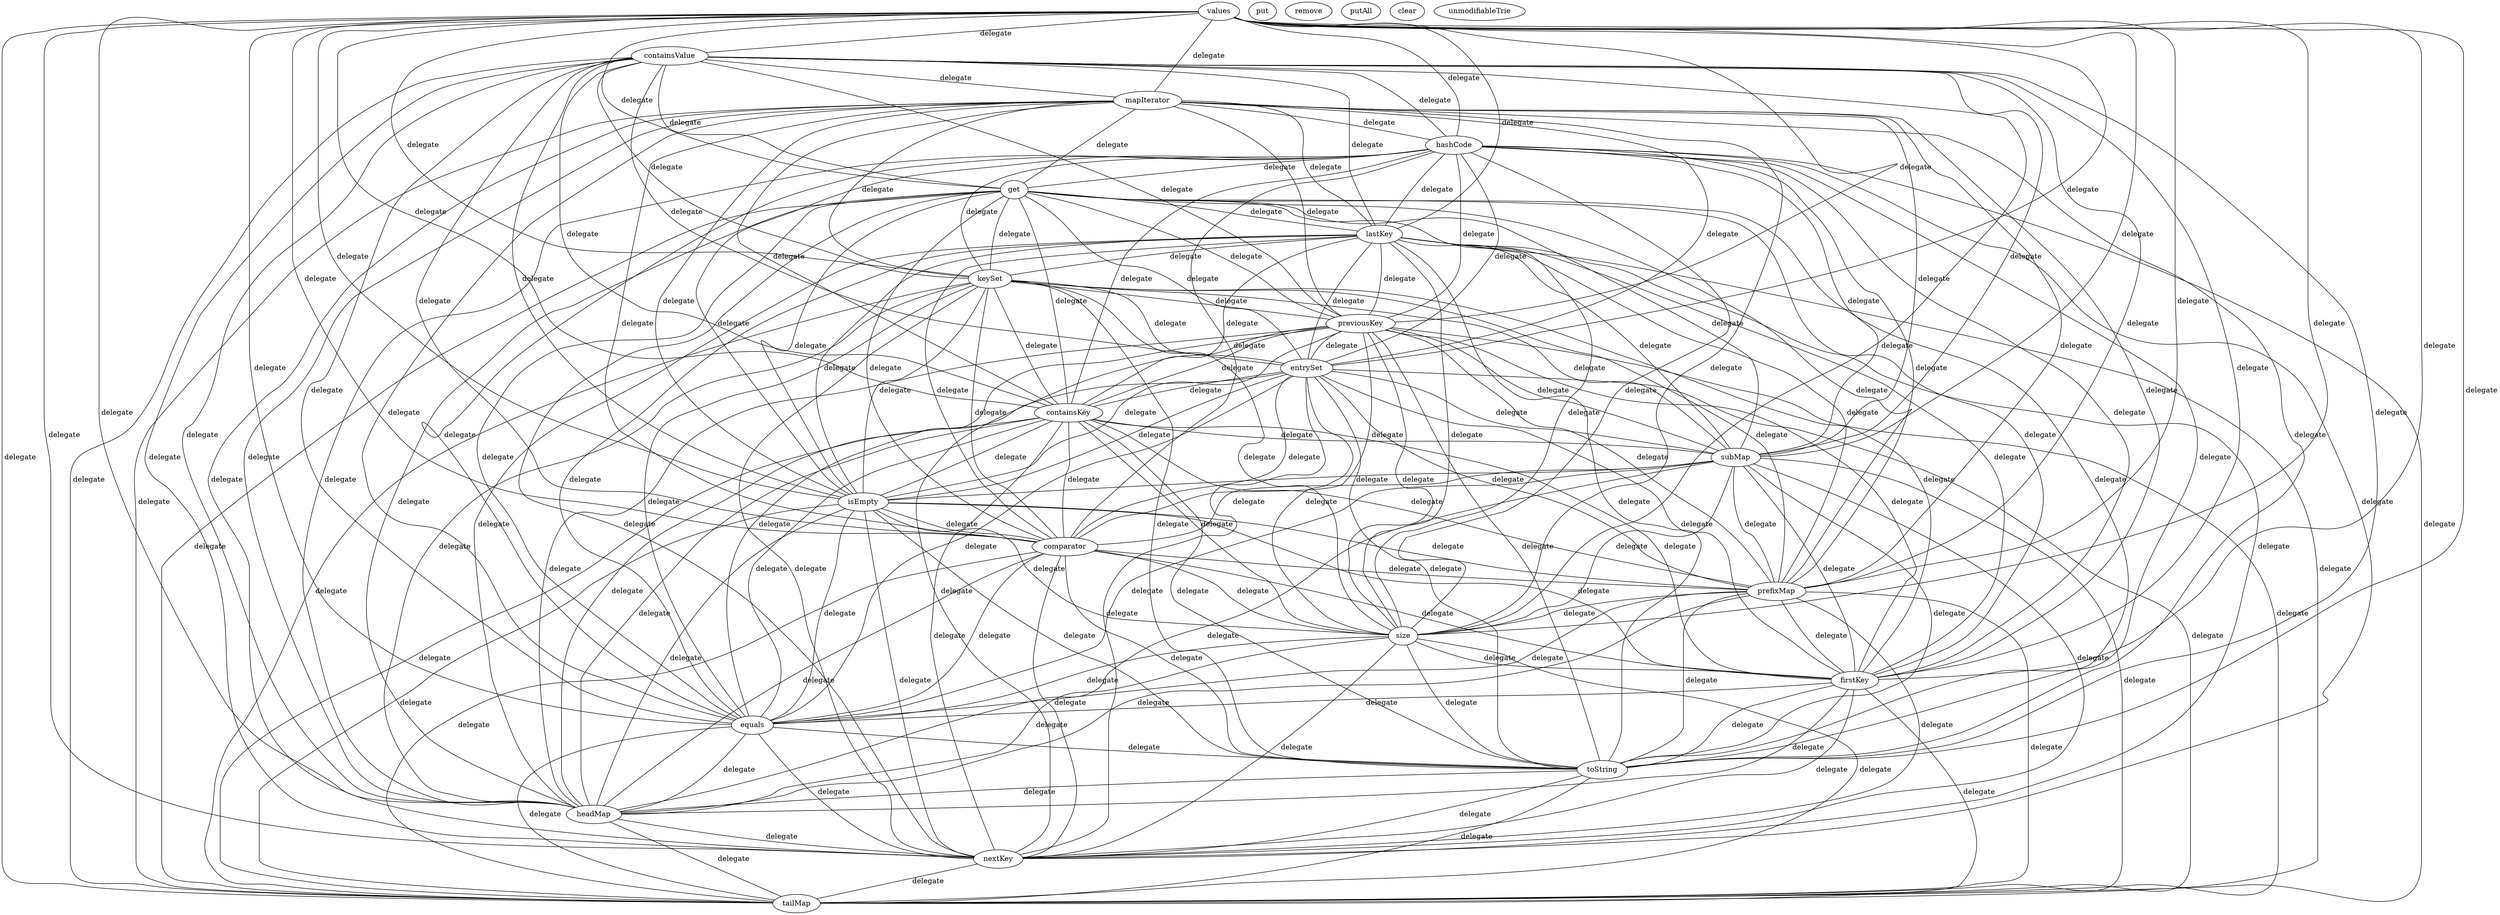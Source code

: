 digraph G {
values;
containsValue;
put;
remove;
mapIterator;
hashCode;
get;
putAll;
lastKey;
keySet;
previousKey;
entrySet;
containsKey;
subMap;
clear;
isEmpty;
comparator;
prefixMap;
size;
firstKey;
equals;
unmodifiableTrie;
toString;
headMap;
nextKey;
tailMap;
previousKey -> entrySet [label=" delegate", dir=none];
previousKey -> containsKey [label=" delegate", dir=none];
previousKey -> subMap [label=" delegate", dir=none];
previousKey -> isEmpty [label=" delegate", dir=none];
previousKey -> comparator [label=" delegate", dir=none];
previousKey -> prefixMap [label=" delegate", dir=none];
previousKey -> size [label=" delegate", dir=none];
previousKey -> firstKey [label=" delegate", dir=none];
previousKey -> equals [label=" delegate", dir=none];
previousKey -> toString [label=" delegate", dir=none];
previousKey -> headMap [label=" delegate", dir=none];
previousKey -> nextKey [label=" delegate", dir=none];
previousKey -> tailMap [label=" delegate", dir=none];
entrySet -> comparator [label=" delegate", dir=none];
entrySet -> prefixMap [label=" delegate", dir=none];
entrySet -> size [label=" delegate", dir=none];
entrySet -> containsKey [label=" delegate", dir=none];
entrySet -> firstKey [label=" delegate", dir=none];
entrySet -> subMap [label=" delegate", dir=none];
entrySet -> equals [label=" delegate", dir=none];
entrySet -> isEmpty [label=" delegate", dir=none];
entrySet -> toString [label=" delegate", dir=none];
entrySet -> headMap [label=" delegate", dir=none];
entrySet -> nextKey [label=" delegate", dir=none];
entrySet -> tailMap [label=" delegate", dir=none];
containsKey -> comparator [label=" delegate", dir=none];
containsKey -> prefixMap [label=" delegate", dir=none];
containsKey -> size [label=" delegate", dir=none];
containsKey -> firstKey [label=" delegate", dir=none];
containsKey -> subMap [label=" delegate", dir=none];
containsKey -> equals [label=" delegate", dir=none];
containsKey -> isEmpty [label=" delegate", dir=none];
containsKey -> toString [label=" delegate", dir=none];
containsKey -> headMap [label=" delegate", dir=none];
containsKey -> nextKey [label=" delegate", dir=none];
containsKey -> tailMap [label=" delegate", dir=none];
values -> previousKey [label=" delegate", dir=none];
values -> entrySet [label=" delegate", dir=none];
values -> containsKey [label=" delegate", dir=none];
values -> subMap [label=" delegate", dir=none];
values -> isEmpty [label=" delegate", dir=none];
values -> containsValue [label=" delegate", dir=none];
values -> mapIterator [label=" delegate", dir=none];
values -> comparator [label=" delegate", dir=none];
values -> prefixMap [label=" delegate", dir=none];
values -> size [label=" delegate", dir=none];
values -> hashCode [label=" delegate", dir=none];
values -> firstKey [label=" delegate", dir=none];
values -> get [label=" delegate", dir=none];
values -> equals [label=" delegate", dir=none];
values -> lastKey [label=" delegate", dir=none];
values -> toString [label=" delegate", dir=none];
values -> headMap [label=" delegate", dir=none];
values -> nextKey [label=" delegate", dir=none];
values -> keySet [label=" delegate", dir=none];
values -> tailMap [label=" delegate", dir=none];
subMap -> comparator [label=" delegate", dir=none];
subMap -> prefixMap [label=" delegate", dir=none];
subMap -> size [label=" delegate", dir=none];
subMap -> firstKey [label=" delegate", dir=none];
subMap -> equals [label=" delegate", dir=none];
subMap -> isEmpty [label=" delegate", dir=none];
subMap -> toString [label=" delegate", dir=none];
subMap -> headMap [label=" delegate", dir=none];
subMap -> nextKey [label=" delegate", dir=none];
subMap -> tailMap [label=" delegate", dir=none];
isEmpty -> comparator [label=" delegate", dir=none];
isEmpty -> prefixMap [label=" delegate", dir=none];
isEmpty -> size [label=" delegate", dir=none];
isEmpty -> firstKey [label=" delegate", dir=none];
isEmpty -> equals [label=" delegate", dir=none];
isEmpty -> toString [label=" delegate", dir=none];
isEmpty -> headMap [label=" delegate", dir=none];
isEmpty -> nextKey [label=" delegate", dir=none];
isEmpty -> tailMap [label=" delegate", dir=none];
containsValue -> previousKey [label=" delegate", dir=none];
containsValue -> entrySet [label=" delegate", dir=none];
containsValue -> containsKey [label=" delegate", dir=none];
containsValue -> subMap [label=" delegate", dir=none];
containsValue -> isEmpty [label=" delegate", dir=none];
containsValue -> mapIterator [label=" delegate", dir=none];
containsValue -> comparator [label=" delegate", dir=none];
containsValue -> prefixMap [label=" delegate", dir=none];
containsValue -> size [label=" delegate", dir=none];
containsValue -> hashCode [label=" delegate", dir=none];
containsValue -> firstKey [label=" delegate", dir=none];
containsValue -> get [label=" delegate", dir=none];
containsValue -> equals [label=" delegate", dir=none];
containsValue -> lastKey [label=" delegate", dir=none];
containsValue -> toString [label=" delegate", dir=none];
containsValue -> headMap [label=" delegate", dir=none];
containsValue -> nextKey [label=" delegate", dir=none];
containsValue -> keySet [label=" delegate", dir=none];
containsValue -> tailMap [label=" delegate", dir=none];
mapIterator -> previousKey [label=" delegate", dir=none];
mapIterator -> entrySet [label=" delegate", dir=none];
mapIterator -> containsKey [label=" delegate", dir=none];
mapIterator -> subMap [label=" delegate", dir=none];
mapIterator -> isEmpty [label=" delegate", dir=none];
mapIterator -> comparator [label=" delegate", dir=none];
mapIterator -> prefixMap [label=" delegate", dir=none];
mapIterator -> size [label=" delegate", dir=none];
mapIterator -> hashCode [label=" delegate", dir=none];
mapIterator -> firstKey [label=" delegate", dir=none];
mapIterator -> get [label=" delegate", dir=none];
mapIterator -> equals [label=" delegate", dir=none];
mapIterator -> lastKey [label=" delegate", dir=none];
mapIterator -> toString [label=" delegate", dir=none];
mapIterator -> headMap [label=" delegate", dir=none];
mapIterator -> nextKey [label=" delegate", dir=none];
mapIterator -> keySet [label=" delegate", dir=none];
mapIterator -> tailMap [label=" delegate", dir=none];
comparator -> prefixMap [label=" delegate", dir=none];
comparator -> size [label=" delegate", dir=none];
comparator -> firstKey [label=" delegate", dir=none];
comparator -> equals [label=" delegate", dir=none];
comparator -> toString [label=" delegate", dir=none];
comparator -> headMap [label=" delegate", dir=none];
comparator -> nextKey [label=" delegate", dir=none];
comparator -> tailMap [label=" delegate", dir=none];
prefixMap -> size [label=" delegate", dir=none];
prefixMap -> firstKey [label=" delegate", dir=none];
prefixMap -> equals [label=" delegate", dir=none];
prefixMap -> toString [label=" delegate", dir=none];
prefixMap -> headMap [label=" delegate", dir=none];
prefixMap -> nextKey [label=" delegate", dir=none];
prefixMap -> tailMap [label=" delegate", dir=none];
size -> firstKey [label=" delegate", dir=none];
size -> equals [label=" delegate", dir=none];
size -> toString [label=" delegate", dir=none];
size -> headMap [label=" delegate", dir=none];
size -> nextKey [label=" delegate", dir=none];
size -> tailMap [label=" delegate", dir=none];
hashCode -> previousKey [label=" delegate", dir=none];
hashCode -> entrySet [label=" delegate", dir=none];
hashCode -> containsKey [label=" delegate", dir=none];
hashCode -> subMap [label=" delegate", dir=none];
hashCode -> isEmpty [label=" delegate", dir=none];
hashCode -> comparator [label=" delegate", dir=none];
hashCode -> prefixMap [label=" delegate", dir=none];
hashCode -> size [label=" delegate", dir=none];
hashCode -> firstKey [label=" delegate", dir=none];
hashCode -> get [label=" delegate", dir=none];
hashCode -> equals [label=" delegate", dir=none];
hashCode -> lastKey [label=" delegate", dir=none];
hashCode -> toString [label=" delegate", dir=none];
hashCode -> headMap [label=" delegate", dir=none];
hashCode -> nextKey [label=" delegate", dir=none];
hashCode -> keySet [label=" delegate", dir=none];
hashCode -> tailMap [label=" delegate", dir=none];
firstKey -> equals [label=" delegate", dir=none];
firstKey -> toString [label=" delegate", dir=none];
firstKey -> headMap [label=" delegate", dir=none];
firstKey -> nextKey [label=" delegate", dir=none];
firstKey -> tailMap [label=" delegate", dir=none];
get -> previousKey [label=" delegate", dir=none];
get -> entrySet [label=" delegate", dir=none];
get -> containsKey [label=" delegate", dir=none];
get -> subMap [label=" delegate", dir=none];
get -> isEmpty [label=" delegate", dir=none];
get -> comparator [label=" delegate", dir=none];
get -> prefixMap [label=" delegate", dir=none];
get -> size [label=" delegate", dir=none];
get -> firstKey [label=" delegate", dir=none];
get -> equals [label=" delegate", dir=none];
get -> lastKey [label=" delegate", dir=none];
get -> toString [label=" delegate", dir=none];
get -> headMap [label=" delegate", dir=none];
get -> nextKey [label=" delegate", dir=none];
get -> keySet [label=" delegate", dir=none];
get -> tailMap [label=" delegate", dir=none];
equals -> toString [label=" delegate", dir=none];
equals -> headMap [label=" delegate", dir=none];
equals -> nextKey [label=" delegate", dir=none];
equals -> tailMap [label=" delegate", dir=none];
lastKey -> previousKey [label=" delegate", dir=none];
lastKey -> entrySet [label=" delegate", dir=none];
lastKey -> containsKey [label=" delegate", dir=none];
lastKey -> subMap [label=" delegate", dir=none];
lastKey -> isEmpty [label=" delegate", dir=none];
lastKey -> comparator [label=" delegate", dir=none];
lastKey -> prefixMap [label=" delegate", dir=none];
lastKey -> size [label=" delegate", dir=none];
lastKey -> firstKey [label=" delegate", dir=none];
lastKey -> equals [label=" delegate", dir=none];
lastKey -> toString [label=" delegate", dir=none];
lastKey -> headMap [label=" delegate", dir=none];
lastKey -> nextKey [label=" delegate", dir=none];
lastKey -> keySet [label=" delegate", dir=none];
lastKey -> tailMap [label=" delegate", dir=none];
toString -> headMap [label=" delegate", dir=none];
toString -> nextKey [label=" delegate", dir=none];
toString -> tailMap [label=" delegate", dir=none];
headMap -> nextKey [label=" delegate", dir=none];
headMap -> tailMap [label=" delegate", dir=none];
nextKey -> tailMap [label=" delegate", dir=none];
keySet -> previousKey [label=" delegate", dir=none];
keySet -> entrySet [label=" delegate", dir=none];
keySet -> containsKey [label=" delegate", dir=none];
keySet -> subMap [label=" delegate", dir=none];
keySet -> isEmpty [label=" delegate", dir=none];
keySet -> comparator [label=" delegate", dir=none];
keySet -> prefixMap [label=" delegate", dir=none];
keySet -> size [label=" delegate", dir=none];
keySet -> firstKey [label=" delegate", dir=none];
keySet -> equals [label=" delegate", dir=none];
keySet -> toString [label=" delegate", dir=none];
keySet -> headMap [label=" delegate", dir=none];
keySet -> nextKey [label=" delegate", dir=none];
keySet -> tailMap [label=" delegate", dir=none];
}
